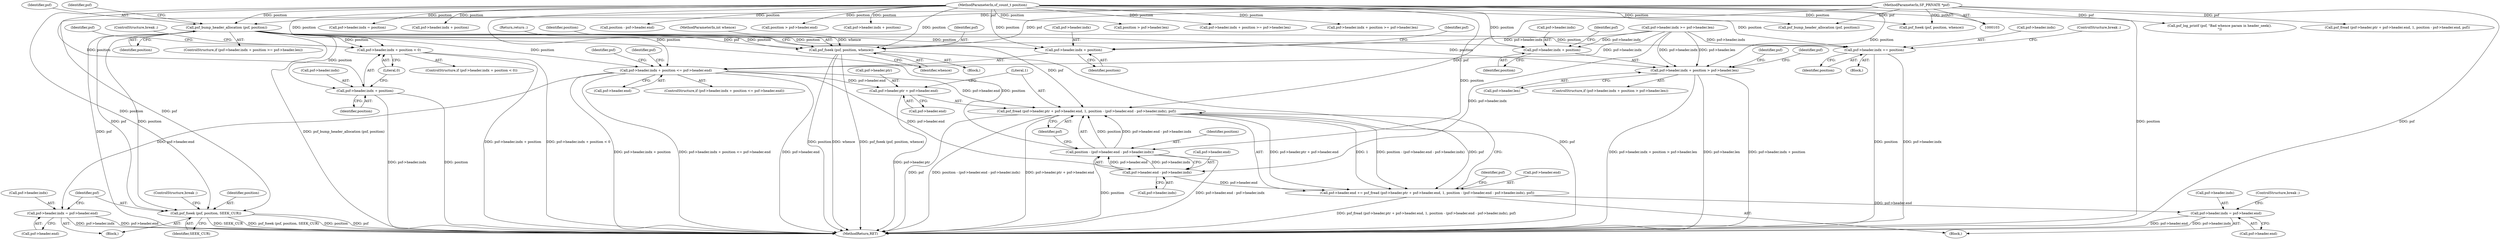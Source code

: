 digraph "0_libsndfile_708e996c87c5fae77b104ccfeb8f6db784c32074_14@API" {
"1000201" [label="(Call,psf_bump_header_allocation (psf, position))"];
"1000104" [label="(MethodParameterIn,SF_PRIVATE *psf)"];
"1000105" [label="(MethodParameterIn,sf_count_t position)"];
"1000205" [label="(Call,psf->header.indx + position < 0)"];
"1000206" [label="(Call,psf->header.indx + position)"];
"1000228" [label="(Call,psf_fseek (psf, position, whence))"];
"1000234" [label="(Call,psf->header.indx + position <= psf->header.end)"];
"1000271" [label="(Call,psf->header.indx = psf->header.end)"];
"1000293" [label="(Call,psf_fread (psf->header.ptr + psf->header.end, 1, position - (psf->header.end - psf->header.indx), psf))"];
"1000287" [label="(Call,psf->header.end += psf_fread (psf->header.ptr + psf->header.end, 1, position - (psf->header.end - psf->header.indx), psf))"];
"1000320" [label="(Call,psf->header.indx = psf->header.end)"];
"1000294" [label="(Call,psf->header.ptr + psf->header.end)"];
"1000308" [label="(Call,psf->header.end - psf->header.indx)"];
"1000306" [label="(Call,position - (psf->header.end - psf->header.indx))"];
"1000235" [label="(Call,psf->header.indx + position)"];
"1000248" [label="(Call,psf->header.indx += position)"];
"1000257" [label="(Call,psf->header.indx + position > psf->header.len)"];
"1000258" [label="(Call,psf->header.indx + position)"];
"1000282" [label="(Call,psf_fseek (psf, position, SEEK_CUR))"];
"1000242" [label="(Call,psf->header.end)"];
"1000326" [label="(Call,psf->header.end)"];
"1000258" [label="(Call,psf->header.indx + position)"];
"1000314" [label="(Call,psf->header.indx)"];
"1000257" [label="(Call,psf->header.indx + position > psf->header.len)"];
"1000232" [label="(Return,return ;)"];
"1000212" [label="(Identifier,position)"];
"1000270" [label="(Block,)"];
"1000277" [label="(Call,psf->header.end)"];
"1000213" [label="(Literal,0)"];
"1000219" [label="(Identifier,psf)"];
"1000271" [label="(Call,psf->header.indx = psf->header.end)"];
"1000290" [label="(Identifier,psf)"];
"1000178" [label="(Call,psf->header.indx = position)"];
"1000265" [label="(Call,psf->header.len)"];
"1000228" [label="(Call,psf_fseek (psf, position, whence))"];
"1000233" [label="(ControlStructure,if (psf->header.indx + position <= psf->header.end))"];
"1000241" [label="(Identifier,position)"];
"1000306" [label="(Call,position - (psf->header.end - psf->header.indx))"];
"1000114" [label="(Call,psf->header.indx + position)"];
"1000170" [label="(Call,position - psf->header.end)"];
"1000209" [label="(Identifier,psf)"];
"1000234" [label="(Call,psf->header.indx + position <= psf->header.end)"];
"1000236" [label="(Call,psf->header.indx)"];
"1000227" [label="(Block,)"];
"1000144" [label="(Call,position > psf->header.end)"];
"1000126" [label="(Call,psf_bump_header_allocation (psf, position))"];
"1000287" [label="(Call,psf->header.end += psf_fread (psf->header.ptr + psf->header.end, 1, position - (psf->header.end - psf->header.indx), psf))"];
"1000321" [label="(Call,psf->header.indx)"];
"1000319" [label="(Identifier,psf)"];
"1000247" [label="(Block,)"];
"1000334" [label="(Call,psf_log_printf (psf, \"Bad whence param in header_seek().\n\"))"];
"1000331" [label="(ControlStructure,break ;)"];
"1000256" [label="(ControlStructure,if (psf->header.indx + position > psf->header.len))"];
"1000205" [label="(Call,psf->header.indx + position < 0)"];
"1000206" [label="(Call,psf->header.indx + position)"];
"1000248" [label="(Call,psf->header.indx += position)"];
"1000323" [label="(Identifier,psf)"];
"1000189" [label="(Call,psf->header.indx + position)"];
"1000251" [label="(Identifier,psf)"];
"1000309" [label="(Call,psf->header.end)"];
"1000216" [label="(Call,psf->header.indx >= psf->header.len)"];
"1000308" [label="(Call,psf->header.end - psf->header.indx)"];
"1000264" [label="(Identifier,position)"];
"1000244" [label="(Identifier,psf)"];
"1000272" [label="(Call,psf->header.indx)"];
"1000288" [label="(Call,psf->header.end)"];
"1000231" [label="(Identifier,whence)"];
"1000285" [label="(Identifier,SEEK_CUR)"];
"1000294" [label="(Call,psf->header.ptr + psf->header.end)"];
"1000130" [label="(Call,position > psf->header.len)"];
"1000249" [label="(Call,psf->header.indx)"];
"1000157" [label="(Call,psf_fread (psf->header.ptr + psf->header.end, 1, position - psf->header.end, psf))"];
"1000104" [label="(MethodParameterIn,SF_PRIVATE *psf)"];
"1000204" [label="(ControlStructure,if (psf->header.indx + position < 0))"];
"1000110" [label="(Block,)"];
"1000305" [label="(Literal,1)"];
"1000230" [label="(Identifier,position)"];
"1000320" [label="(Call,psf->header.indx = psf->header.end)"];
"1000300" [label="(Call,psf->header.end)"];
"1000106" [label="(MethodParameterIn,int whence)"];
"1000282" [label="(Call,psf_fseek (psf, position, SEEK_CUR))"];
"1000283" [label="(Identifier,psf)"];
"1000274" [label="(Identifier,psf)"];
"1000105" [label="(MethodParameterIn,sf_count_t position)"];
"1000259" [label="(Call,psf->header.indx)"];
"1000254" [label="(Identifier,position)"];
"1000188" [label="(Call,psf->header.indx + position >= psf->header.len)"];
"1000307" [label="(Identifier,position)"];
"1000267" [label="(Identifier,psf)"];
"1000284" [label="(Identifier,position)"];
"1000295" [label="(Call,psf->header.ptr)"];
"1000286" [label="(ControlStructure,break ;)"];
"1000113" [label="(Call,psf->header.indx + position >= psf->header.len)"];
"1000138" [label="(Call,psf_fseek (psf, position, whence))"];
"1000214" [label="(ControlStructure,break ;)"];
"1000203" [label="(Identifier,position)"];
"1000229" [label="(Identifier,psf)"];
"1000207" [label="(Call,psf->header.indx)"];
"1000187" [label="(ControlStructure,if (psf->header.indx + position >= psf->header.len))"];
"1000293" [label="(Call,psf_fread (psf->header.ptr + psf->header.end, 1, position - (psf->header.end - psf->header.indx), psf))"];
"1000255" [label="(ControlStructure,break ;)"];
"1000235" [label="(Call,psf->header.indx + position)"];
"1000202" [label="(Identifier,psf)"];
"1000201" [label="(Call,psf_bump_header_allocation (psf, position))"];
"1000261" [label="(Identifier,psf)"];
"1000339" [label="(MethodReturn,RET)"];
"1000201" -> "1000187"  [label="AST: "];
"1000201" -> "1000203"  [label="CFG: "];
"1000202" -> "1000201"  [label="AST: "];
"1000203" -> "1000201"  [label="AST: "];
"1000209" -> "1000201"  [label="CFG: "];
"1000201" -> "1000339"  [label="DDG: psf_bump_header_allocation (psf, position)"];
"1000201" -> "1000339"  [label="DDG: psf"];
"1000104" -> "1000201"  [label="DDG: psf"];
"1000105" -> "1000201"  [label="DDG: position"];
"1000201" -> "1000205"  [label="DDG: position"];
"1000201" -> "1000206"  [label="DDG: position"];
"1000201" -> "1000228"  [label="DDG: psf"];
"1000201" -> "1000228"  [label="DDG: position"];
"1000201" -> "1000234"  [label="DDG: position"];
"1000201" -> "1000235"  [label="DDG: position"];
"1000201" -> "1000248"  [label="DDG: position"];
"1000201" -> "1000257"  [label="DDG: position"];
"1000201" -> "1000258"  [label="DDG: position"];
"1000201" -> "1000282"  [label="DDG: psf"];
"1000201" -> "1000282"  [label="DDG: position"];
"1000201" -> "1000306"  [label="DDG: position"];
"1000201" -> "1000293"  [label="DDG: psf"];
"1000104" -> "1000103"  [label="AST: "];
"1000104" -> "1000339"  [label="DDG: psf"];
"1000104" -> "1000126"  [label="DDG: psf"];
"1000104" -> "1000138"  [label="DDG: psf"];
"1000104" -> "1000157"  [label="DDG: psf"];
"1000104" -> "1000228"  [label="DDG: psf"];
"1000104" -> "1000282"  [label="DDG: psf"];
"1000104" -> "1000293"  [label="DDG: psf"];
"1000104" -> "1000334"  [label="DDG: psf"];
"1000105" -> "1000103"  [label="AST: "];
"1000105" -> "1000339"  [label="DDG: position"];
"1000105" -> "1000113"  [label="DDG: position"];
"1000105" -> "1000114"  [label="DDG: position"];
"1000105" -> "1000126"  [label="DDG: position"];
"1000105" -> "1000130"  [label="DDG: position"];
"1000105" -> "1000138"  [label="DDG: position"];
"1000105" -> "1000144"  [label="DDG: position"];
"1000105" -> "1000170"  [label="DDG: position"];
"1000105" -> "1000178"  [label="DDG: position"];
"1000105" -> "1000188"  [label="DDG: position"];
"1000105" -> "1000189"  [label="DDG: position"];
"1000105" -> "1000205"  [label="DDG: position"];
"1000105" -> "1000206"  [label="DDG: position"];
"1000105" -> "1000228"  [label="DDG: position"];
"1000105" -> "1000234"  [label="DDG: position"];
"1000105" -> "1000235"  [label="DDG: position"];
"1000105" -> "1000248"  [label="DDG: position"];
"1000105" -> "1000257"  [label="DDG: position"];
"1000105" -> "1000258"  [label="DDG: position"];
"1000105" -> "1000282"  [label="DDG: position"];
"1000105" -> "1000306"  [label="DDG: position"];
"1000205" -> "1000204"  [label="AST: "];
"1000205" -> "1000213"  [label="CFG: "];
"1000206" -> "1000205"  [label="AST: "];
"1000213" -> "1000205"  [label="AST: "];
"1000214" -> "1000205"  [label="CFG: "];
"1000219" -> "1000205"  [label="CFG: "];
"1000205" -> "1000339"  [label="DDG: psf->header.indx + position"];
"1000205" -> "1000339"  [label="DDG: psf->header.indx + position < 0"];
"1000206" -> "1000212"  [label="CFG: "];
"1000207" -> "1000206"  [label="AST: "];
"1000212" -> "1000206"  [label="AST: "];
"1000213" -> "1000206"  [label="CFG: "];
"1000206" -> "1000339"  [label="DDG: position"];
"1000206" -> "1000339"  [label="DDG: psf->header.indx"];
"1000228" -> "1000227"  [label="AST: "];
"1000228" -> "1000231"  [label="CFG: "];
"1000229" -> "1000228"  [label="AST: "];
"1000230" -> "1000228"  [label="AST: "];
"1000231" -> "1000228"  [label="AST: "];
"1000232" -> "1000228"  [label="CFG: "];
"1000228" -> "1000339"  [label="DDG: whence"];
"1000228" -> "1000339"  [label="DDG: psf_fseek (psf, position, whence)"];
"1000228" -> "1000339"  [label="DDG: psf"];
"1000228" -> "1000339"  [label="DDG: position"];
"1000106" -> "1000228"  [label="DDG: whence"];
"1000234" -> "1000233"  [label="AST: "];
"1000234" -> "1000242"  [label="CFG: "];
"1000235" -> "1000234"  [label="AST: "];
"1000242" -> "1000234"  [label="AST: "];
"1000251" -> "1000234"  [label="CFG: "];
"1000261" -> "1000234"  [label="CFG: "];
"1000234" -> "1000339"  [label="DDG: psf->header.indx + position"];
"1000234" -> "1000339"  [label="DDG: psf->header.indx + position <= psf->header.end"];
"1000234" -> "1000339"  [label="DDG: psf->header.end"];
"1000216" -> "1000234"  [label="DDG: psf->header.indx"];
"1000234" -> "1000271"  [label="DDG: psf->header.end"];
"1000234" -> "1000293"  [label="DDG: psf->header.end"];
"1000234" -> "1000294"  [label="DDG: psf->header.end"];
"1000234" -> "1000308"  [label="DDG: psf->header.end"];
"1000271" -> "1000270"  [label="AST: "];
"1000271" -> "1000277"  [label="CFG: "];
"1000272" -> "1000271"  [label="AST: "];
"1000277" -> "1000271"  [label="AST: "];
"1000283" -> "1000271"  [label="CFG: "];
"1000271" -> "1000339"  [label="DDG: psf->header.end"];
"1000271" -> "1000339"  [label="DDG: psf->header.indx"];
"1000293" -> "1000287"  [label="AST: "];
"1000293" -> "1000319"  [label="CFG: "];
"1000294" -> "1000293"  [label="AST: "];
"1000305" -> "1000293"  [label="AST: "];
"1000306" -> "1000293"  [label="AST: "];
"1000319" -> "1000293"  [label="AST: "];
"1000287" -> "1000293"  [label="CFG: "];
"1000293" -> "1000339"  [label="DDG: psf->header.ptr + psf->header.end"];
"1000293" -> "1000339"  [label="DDG: psf"];
"1000293" -> "1000339"  [label="DDG: position - (psf->header.end - psf->header.indx)"];
"1000293" -> "1000287"  [label="DDG: psf->header.ptr + psf->header.end"];
"1000293" -> "1000287"  [label="DDG: 1"];
"1000293" -> "1000287"  [label="DDG: position - (psf->header.end - psf->header.indx)"];
"1000293" -> "1000287"  [label="DDG: psf"];
"1000306" -> "1000293"  [label="DDG: position"];
"1000306" -> "1000293"  [label="DDG: psf->header.end - psf->header.indx"];
"1000287" -> "1000110"  [label="AST: "];
"1000288" -> "1000287"  [label="AST: "];
"1000323" -> "1000287"  [label="CFG: "];
"1000287" -> "1000339"  [label="DDG: psf_fread (psf->header.ptr + psf->header.end, 1, position - (psf->header.end - psf->header.indx), psf)"];
"1000308" -> "1000287"  [label="DDG: psf->header.end"];
"1000287" -> "1000320"  [label="DDG: psf->header.end"];
"1000320" -> "1000110"  [label="AST: "];
"1000320" -> "1000326"  [label="CFG: "];
"1000321" -> "1000320"  [label="AST: "];
"1000326" -> "1000320"  [label="AST: "];
"1000331" -> "1000320"  [label="CFG: "];
"1000320" -> "1000339"  [label="DDG: psf->header.end"];
"1000320" -> "1000339"  [label="DDG: psf->header.indx"];
"1000294" -> "1000300"  [label="CFG: "];
"1000295" -> "1000294"  [label="AST: "];
"1000300" -> "1000294"  [label="AST: "];
"1000305" -> "1000294"  [label="CFG: "];
"1000294" -> "1000339"  [label="DDG: psf->header.ptr"];
"1000308" -> "1000306"  [label="AST: "];
"1000308" -> "1000314"  [label="CFG: "];
"1000309" -> "1000308"  [label="AST: "];
"1000314" -> "1000308"  [label="AST: "];
"1000306" -> "1000308"  [label="CFG: "];
"1000308" -> "1000306"  [label="DDG: psf->header.end"];
"1000308" -> "1000306"  [label="DDG: psf->header.indx"];
"1000216" -> "1000308"  [label="DDG: psf->header.indx"];
"1000307" -> "1000306"  [label="AST: "];
"1000319" -> "1000306"  [label="CFG: "];
"1000306" -> "1000339"  [label="DDG: position"];
"1000306" -> "1000339"  [label="DDG: psf->header.end - psf->header.indx"];
"1000235" -> "1000241"  [label="CFG: "];
"1000236" -> "1000235"  [label="AST: "];
"1000241" -> "1000235"  [label="AST: "];
"1000244" -> "1000235"  [label="CFG: "];
"1000216" -> "1000235"  [label="DDG: psf->header.indx"];
"1000248" -> "1000247"  [label="AST: "];
"1000248" -> "1000254"  [label="CFG: "];
"1000249" -> "1000248"  [label="AST: "];
"1000254" -> "1000248"  [label="AST: "];
"1000255" -> "1000248"  [label="CFG: "];
"1000248" -> "1000339"  [label="DDG: position"];
"1000248" -> "1000339"  [label="DDG: psf->header.indx"];
"1000216" -> "1000248"  [label="DDG: psf->header.indx"];
"1000257" -> "1000256"  [label="AST: "];
"1000257" -> "1000265"  [label="CFG: "];
"1000258" -> "1000257"  [label="AST: "];
"1000265" -> "1000257"  [label="AST: "];
"1000274" -> "1000257"  [label="CFG: "];
"1000290" -> "1000257"  [label="CFG: "];
"1000257" -> "1000339"  [label="DDG: psf->header.len"];
"1000257" -> "1000339"  [label="DDG: psf->header.indx + position"];
"1000257" -> "1000339"  [label="DDG: psf->header.indx + position > psf->header.len"];
"1000216" -> "1000257"  [label="DDG: psf->header.indx"];
"1000216" -> "1000257"  [label="DDG: psf->header.len"];
"1000258" -> "1000264"  [label="CFG: "];
"1000259" -> "1000258"  [label="AST: "];
"1000264" -> "1000258"  [label="AST: "];
"1000267" -> "1000258"  [label="CFG: "];
"1000216" -> "1000258"  [label="DDG: psf->header.indx"];
"1000282" -> "1000270"  [label="AST: "];
"1000282" -> "1000285"  [label="CFG: "];
"1000283" -> "1000282"  [label="AST: "];
"1000284" -> "1000282"  [label="AST: "];
"1000285" -> "1000282"  [label="AST: "];
"1000286" -> "1000282"  [label="CFG: "];
"1000282" -> "1000339"  [label="DDG: SEEK_CUR"];
"1000282" -> "1000339"  [label="DDG: psf_fseek (psf, position, SEEK_CUR)"];
"1000282" -> "1000339"  [label="DDG: position"];
"1000282" -> "1000339"  [label="DDG: psf"];
}
